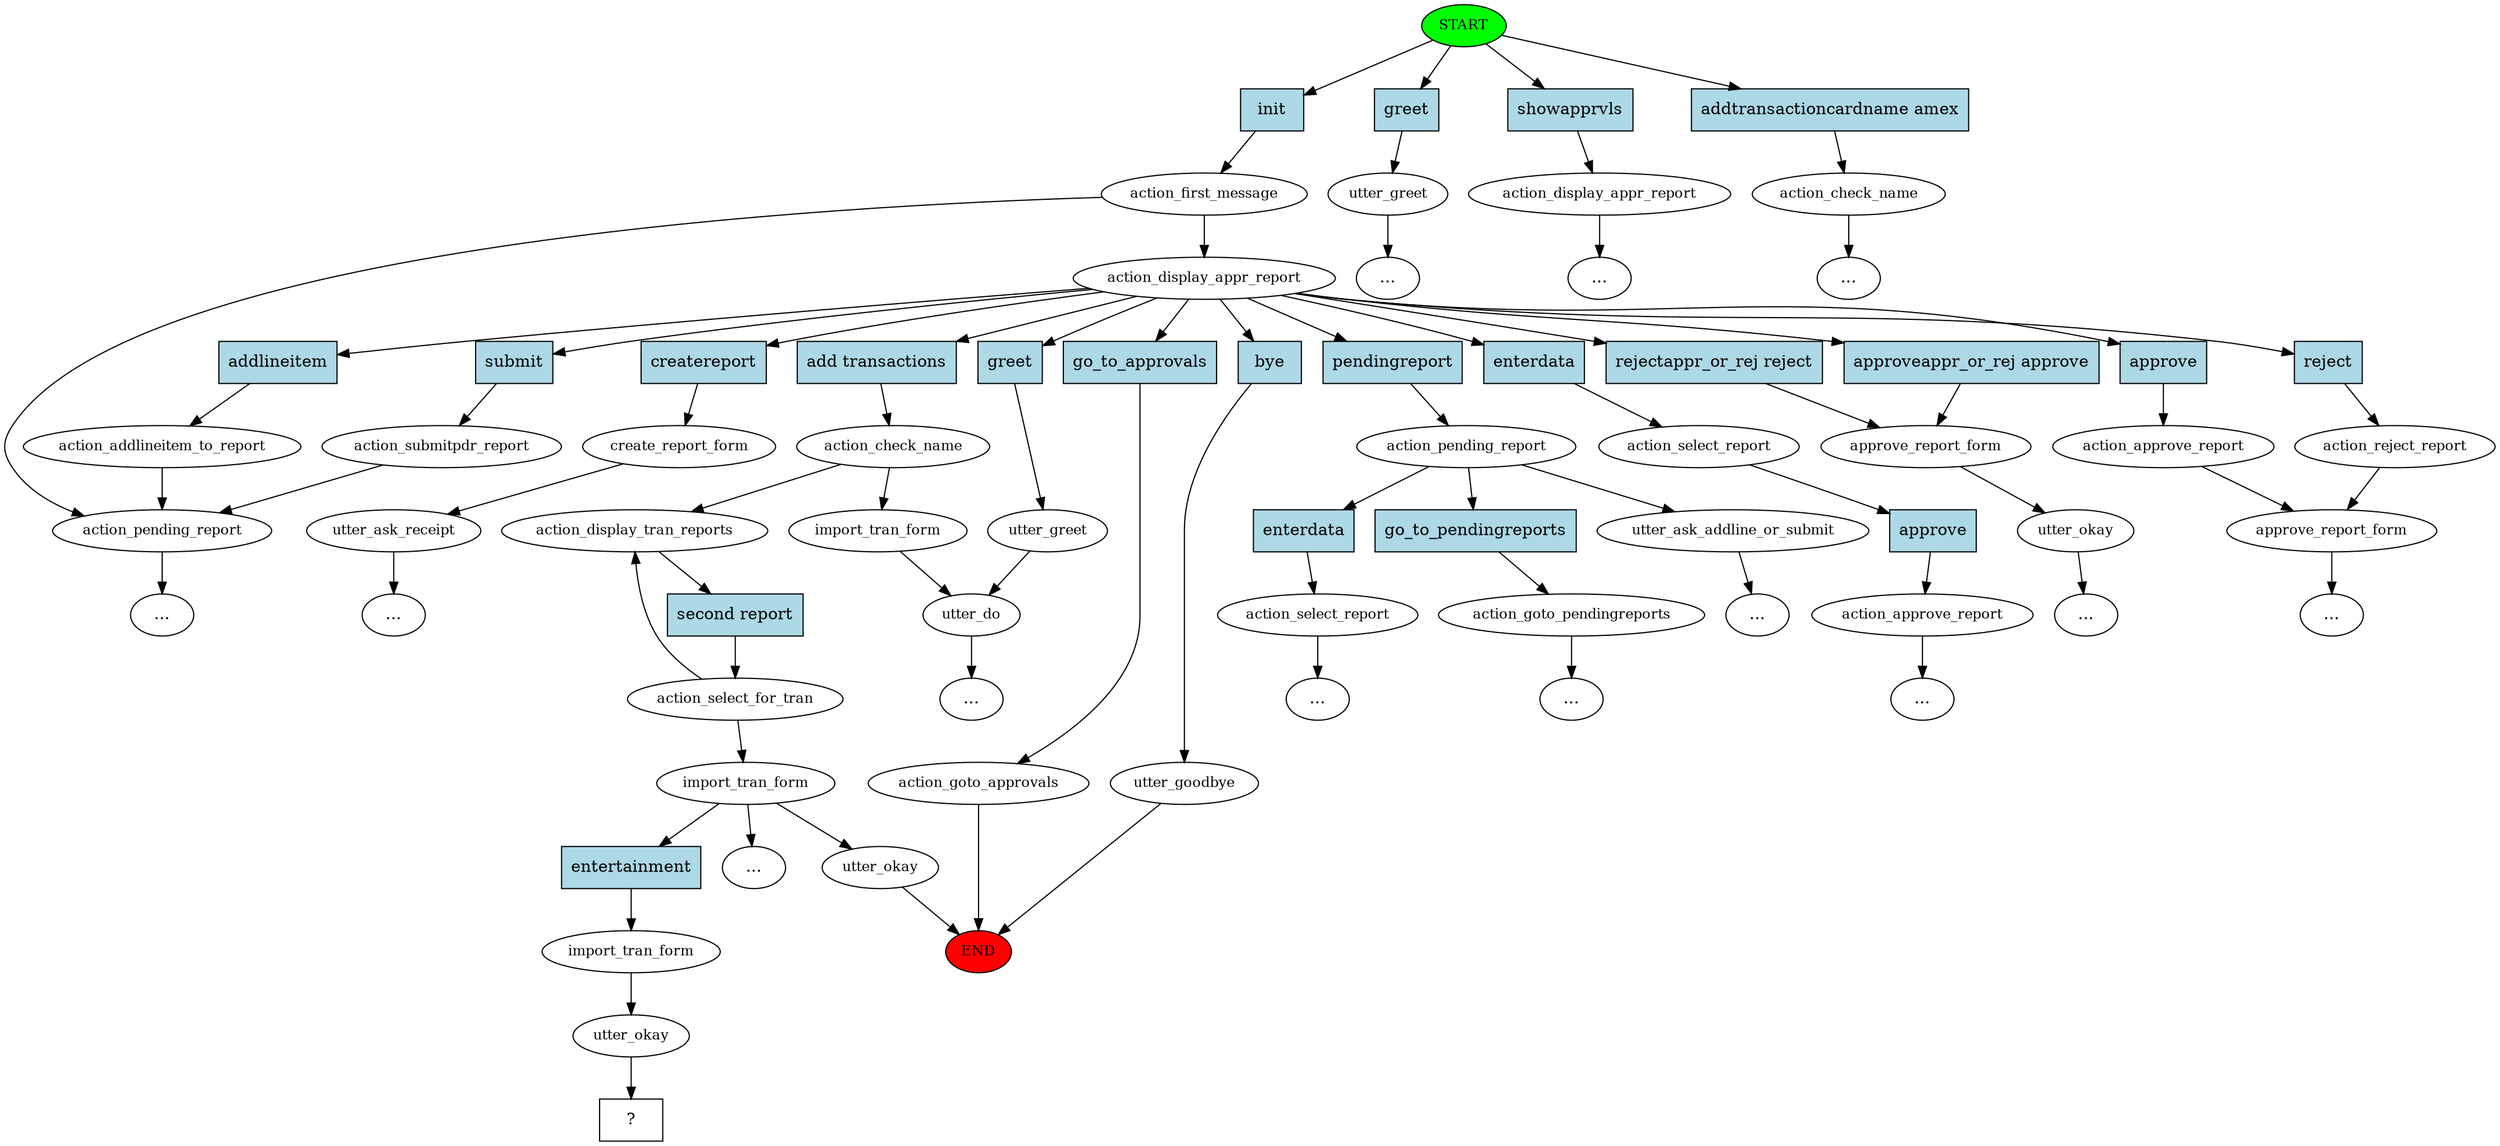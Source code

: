 digraph  {
0 [class="start active", fillcolor=green, fontsize=12, label=START, style=filled];
"-1" [class=end, fillcolor=red, fontsize=12, label=END, style=filled];
1 [class=active, fontsize=12, label=action_first_message];
2 [class="", fontsize=12, label=action_pending_report];
3 [class="", fontsize=12, label=utter_greet];
"-4" [class=ellipsis, label="..."];
7 [class=active, fontsize=12, label=action_display_appr_report];
8 [class="", fontsize=12, label=create_report_form];
9 [class="", fontsize=12, label=utter_ask_receipt];
12 [class="", fontsize=12, label=utter_greet];
13 [class="", fontsize=12, label=utter_do];
16 [class="", fontsize=12, label=utter_goodbye];
21 [class="", fontsize=12, label=action_pending_report];
22 [class="", fontsize=12, label=action_select_report];
25 [class="", fontsize=12, label=action_addlineitem_to_report];
29 [class="", fontsize=12, label=action_submitpdr_report];
53 [class="", fontsize=12, label=action_select_report];
54 [class="", fontsize=12, label=action_approve_report];
55 [class="", fontsize=12, label=action_display_appr_report];
"-18" [class=ellipsis, label="..."];
"-19" [class=ellipsis, label="..."];
"-21" [class=ellipsis, label="..."];
"-25" [class=ellipsis, label="..."];
87 [class="", fontsize=12, label=utter_ask_addline_or_submit];
"-27" [class=ellipsis, label="..."];
94 [class="", fontsize=12, label=action_goto_approvals];
98 [class="", fontsize=12, label=action_goto_pendingreports];
"-28" [class=ellipsis, label="..."];
"-34" [class=ellipsis, label="..."];
116 [class="", fontsize=12, label=approve_report_form];
117 [class="", fontsize=12, label=utter_okay];
120 [class="", fontsize=12, label=action_reject_report];
121 [class="", fontsize=12, label=approve_report_form];
"-37" [class=ellipsis, label="..."];
128 [class="", fontsize=12, label=action_approve_report];
"-38" [class=ellipsis, label="..."];
132 [class=active, fontsize=12, label=action_check_name];
133 [class="", fontsize=12, label=import_tran_form];
143 [class=active, fontsize=12, label=action_display_tran_reports];
144 [class=active, fontsize=12, label=action_select_for_tran];
145 [class=active, fontsize=12, label=import_tran_form];
146 [class="", fontsize=12, label=utter_okay];
"-41" [class=ellipsis, label="..."];
"-45" [class=ellipsis, label="..."];
205 [class="", fontsize=12, label=action_check_name];
"-46" [class=ellipsis, label="..."];
219 [class=active, fontsize=12, label=import_tran_form];
220 [class=active, fontsize=12, label=utter_okay];
221 [class="intent dashed active", label="  ?  ", shape=rect];
222 [class="intent active", fillcolor=lightblue, label=init, shape=rect, style=filled];
223 [class=intent, fillcolor=lightblue, label=greet, shape=rect, style=filled];
224 [class=intent, fillcolor=lightblue, label=showapprvls, shape=rect, style=filled];
225 [class=intent, fillcolor=lightblue, label="addtransactioncardname amex", shape=rect, style=filled];
226 [class=intent, fillcolor=lightblue, label=createreport, shape=rect, style=filled];
227 [class=intent, fillcolor=lightblue, label=greet, shape=rect, style=filled];
228 [class=intent, fillcolor=lightblue, label=bye, shape=rect, style=filled];
229 [class=intent, fillcolor=lightblue, label=pendingreport, shape=rect, style=filled];
230 [class=intent, fillcolor=lightblue, label=addlineitem, shape=rect, style=filled];
231 [class=intent, fillcolor=lightblue, label=submit, shape=rect, style=filled];
232 [class=intent, fillcolor=lightblue, label=enterdata, shape=rect, style=filled];
233 [class=intent, fillcolor=lightblue, label=go_to_approvals, shape=rect, style=filled];
234 [class=intent, fillcolor=lightblue, label="rejectappr_or_rej reject", shape=rect, style=filled];
235 [class=intent, fillcolor=lightblue, label="approveappr_or_rej approve", shape=rect, style=filled];
236 [class=intent, fillcolor=lightblue, label=reject, shape=rect, style=filled];
237 [class=intent, fillcolor=lightblue, label=approve, shape=rect, style=filled];
238 [class="intent active", fillcolor=lightblue, label="add transactions", shape=rect, style=filled];
239 [class=intent, fillcolor=lightblue, label=enterdata, shape=rect, style=filled];
240 [class=intent, fillcolor=lightblue, label=go_to_pendingreports, shape=rect, style=filled];
241 [class=intent, fillcolor=lightblue, label=approve, shape=rect, style=filled];
242 [class="intent active", fillcolor=lightblue, label="second report", shape=rect, style=filled];
243 [class="intent active", fillcolor=lightblue, label=entertainment, shape=rect, style=filled];
0 -> 222  [class=active, key=0];
0 -> 223  [class="", key=0];
0 -> 224  [class="", key=0];
0 -> 225  [class="", key=0];
1 -> 2  [class="", key=NONE, label=""];
1 -> 7  [class=active, key=NONE, label=""];
2 -> "-34"  [class="", key=NONE, label=""];
3 -> "-4"  [class="", key=NONE, label=""];
7 -> 226  [class="", key=0];
7 -> 227  [class="", key=0];
7 -> 228  [class="", key=0];
7 -> 229  [class="", key=0];
7 -> 230  [class="", key=0];
7 -> 231  [class="", key=0];
7 -> 232  [class="", key=0];
7 -> 233  [class="", key=0];
7 -> 234  [class="", key=0];
7 -> 235  [class="", key=0];
7 -> 236  [class="", key=0];
7 -> 237  [class="", key=0];
7 -> 238  [class=active, key=0];
8 -> 9  [class="", key=NONE, label=""];
9 -> "-19"  [class="", key=NONE, label=""];
12 -> 13  [class="", key=NONE, label=""];
13 -> "-41"  [class="", key=NONE, label=""];
16 -> "-1"  [class="", key=NONE, label=""];
21 -> 87  [class="", key=NONE, label=""];
21 -> 239  [class="", key=0];
21 -> 240  [class="", key=0];
22 -> "-25"  [class="", key=NONE, label=""];
25 -> 2  [class="", key=NONE, label=""];
29 -> 2  [class="", key=NONE, label=""];
53 -> 241  [class="", key=0];
54 -> "-21"  [class="", key=NONE, label=""];
55 -> "-18"  [class="", key=NONE, label=""];
87 -> "-27"  [class="", key=NONE, label=""];
94 -> "-1"  [class="", key=NONE, label=""];
98 -> "-28"  [class="", key=NONE, label=""];
116 -> 117  [class="", key=NONE, label=""];
117 -> "-37"  [class="", key=NONE, label=""];
120 -> 121  [class="", key=NONE, label=""];
121 -> "-38"  [class="", key=NONE, label=""];
128 -> 121  [class="", key=NONE, label=""];
132 -> 133  [class="", key=NONE, label=""];
132 -> 143  [class=active, key=NONE, label=""];
133 -> 13  [class="", key=NONE, label=""];
143 -> 242  [class=active, key=0];
144 -> 145  [class=active, key=NONE, label=""];
144 -> 143  [class="", key=NONE, label=""];
145 -> 146  [class="", key=NONE, label=""];
145 -> "-45"  [class="", key=NONE, label=""];
145 -> 243  [class=active, key=0];
146 -> "-1"  [class="", key=NONE, label=""];
205 -> "-46"  [class="", key=NONE, label=""];
219 -> 220  [class=active, key=NONE, label=""];
220 -> 221  [class=active, key=NONE, label=""];
222 -> 1  [class=active, key=0];
223 -> 3  [class="", key=0];
224 -> 55  [class="", key=0];
225 -> 205  [class="", key=0];
226 -> 8  [class="", key=0];
227 -> 12  [class="", key=0];
228 -> 16  [class="", key=0];
229 -> 21  [class="", key=0];
230 -> 25  [class="", key=0];
231 -> 29  [class="", key=0];
232 -> 53  [class="", key=0];
233 -> 94  [class="", key=0];
234 -> 116  [class="", key=0];
235 -> 116  [class="", key=0];
236 -> 120  [class="", key=0];
237 -> 128  [class="", key=0];
238 -> 132  [class=active, key=0];
239 -> 22  [class="", key=0];
240 -> 98  [class="", key=0];
241 -> 54  [class="", key=0];
242 -> 144  [class=active, key=0];
243 -> 219  [class=active, key=0];
}
